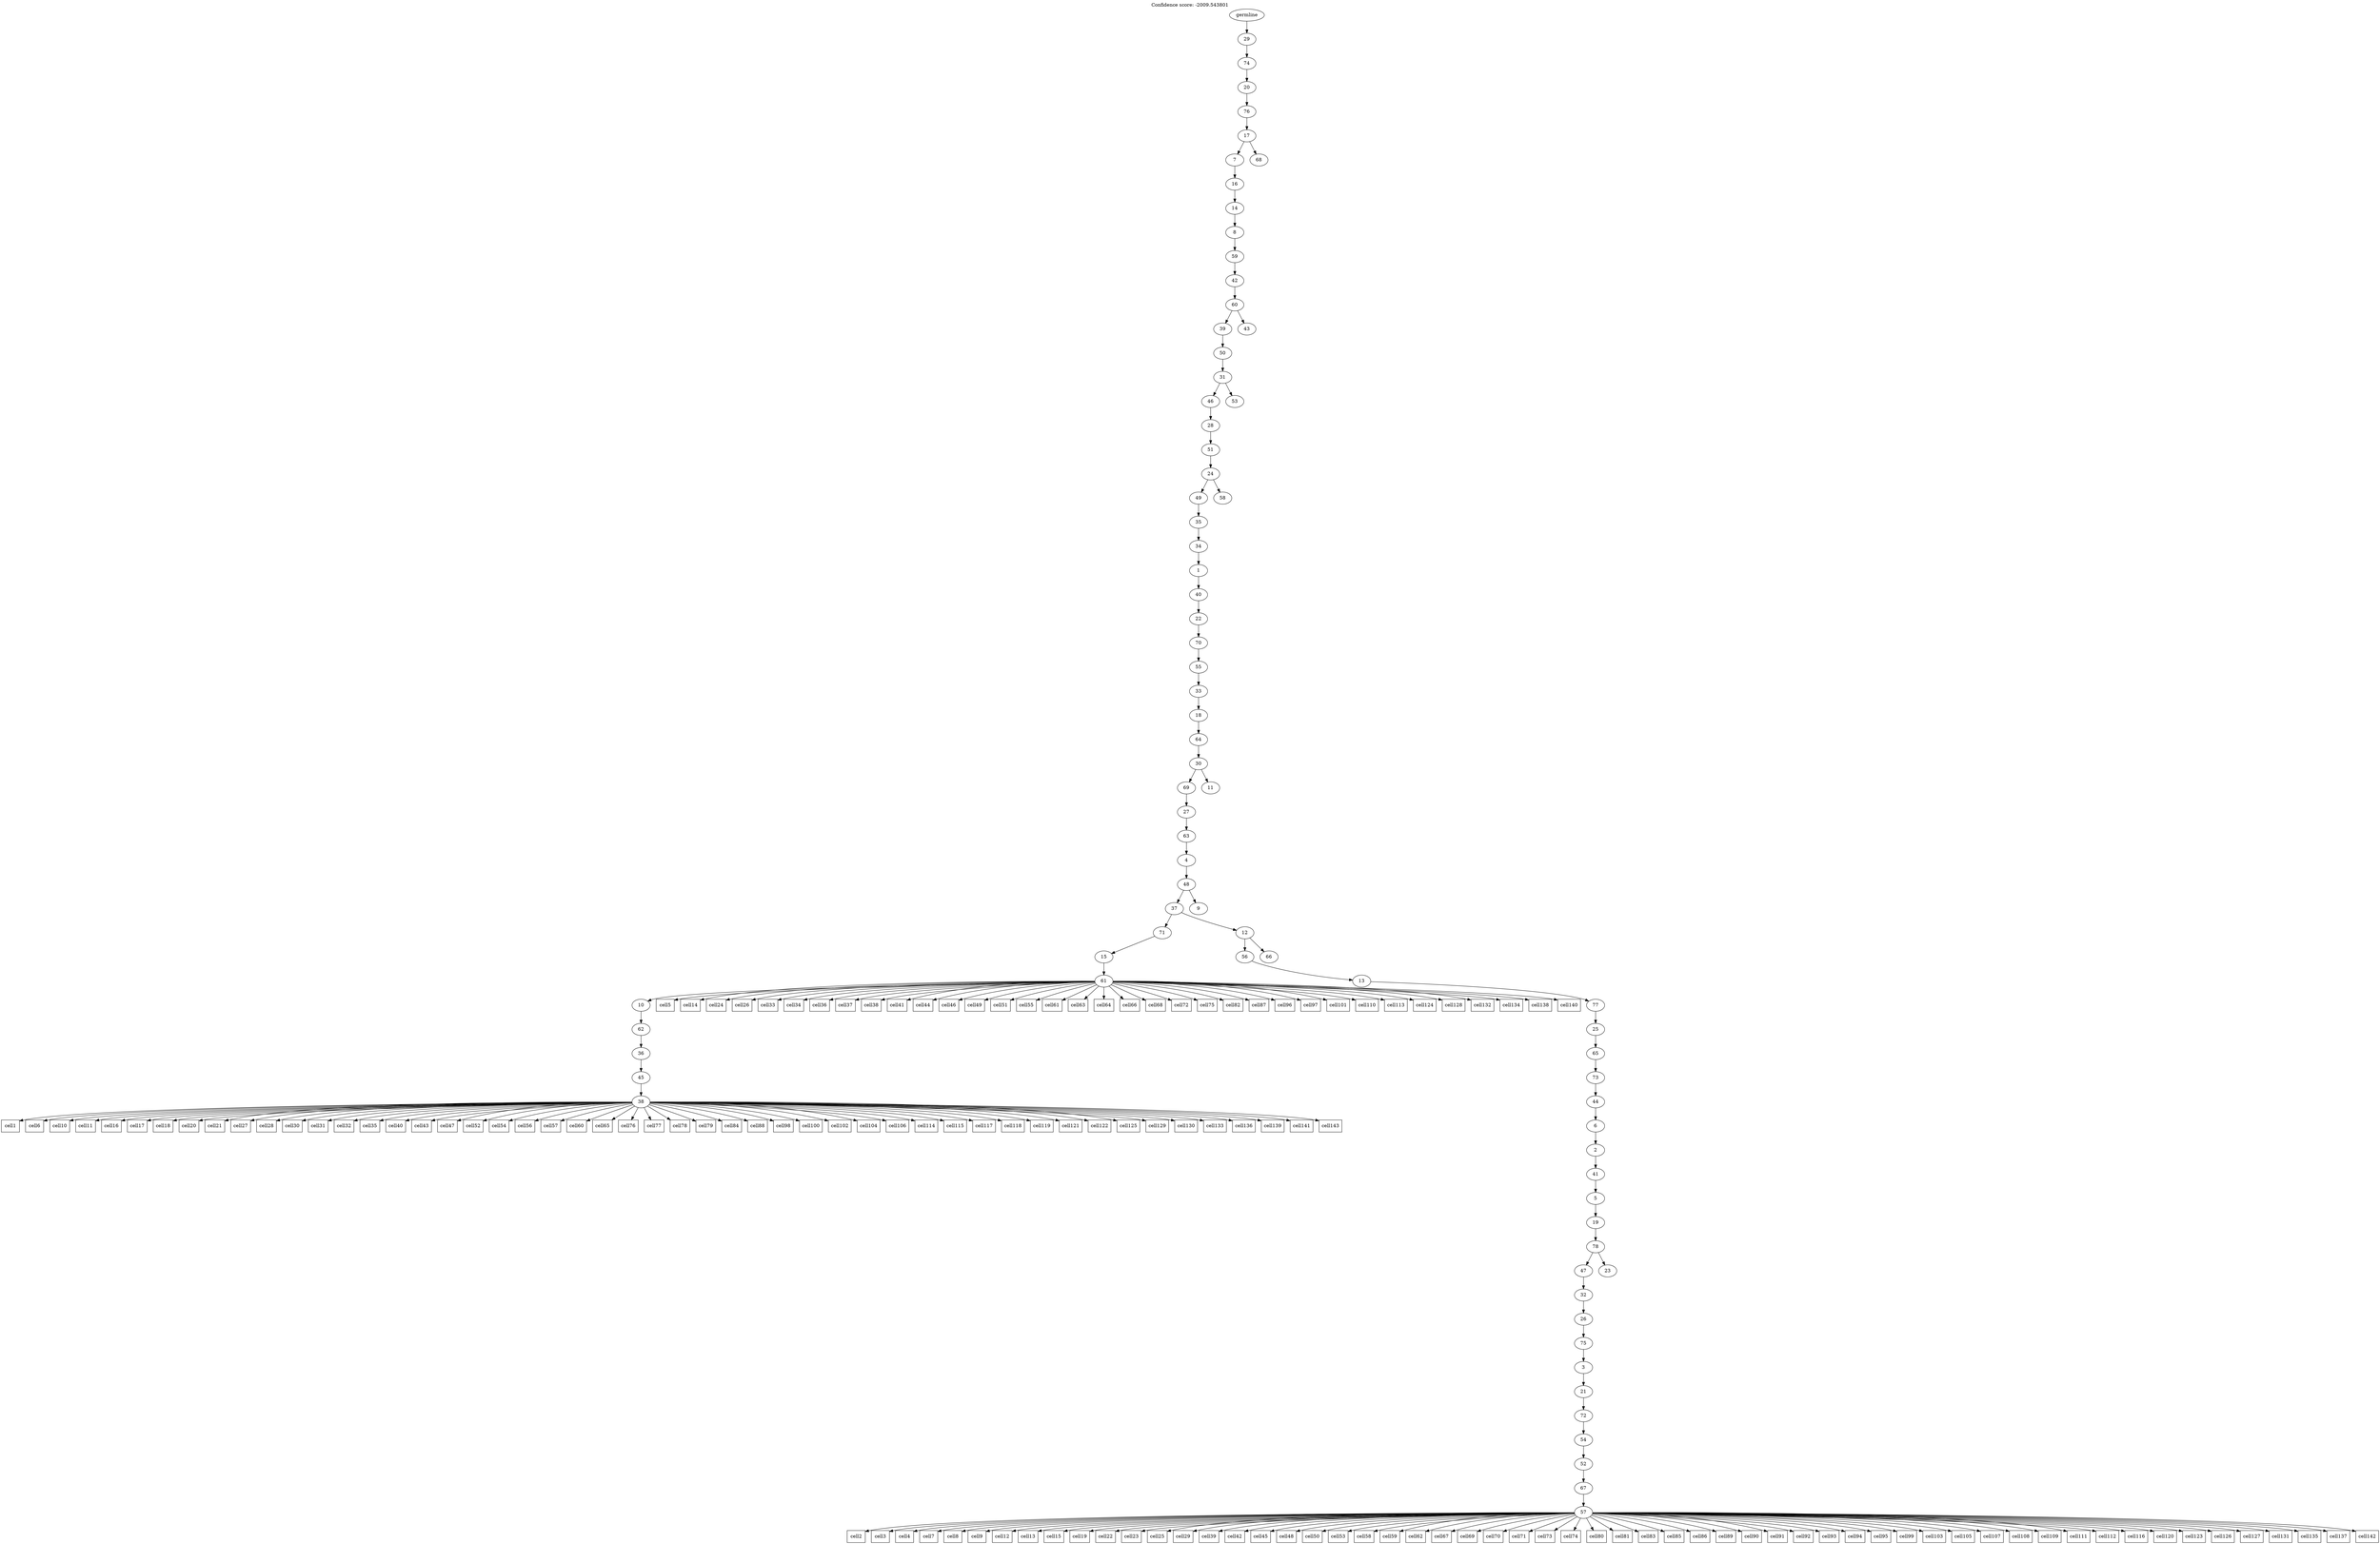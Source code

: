 digraph g {
	"71" -> "72";
	"72" [label="38"];
	"70" -> "71";
	"71" [label="45"];
	"69" -> "70";
	"70" [label="36"];
	"68" -> "69";
	"69" [label="62"];
	"67" -> "68";
	"68" [label="10"];
	"66" -> "67";
	"67" [label="61"];
	"65" -> "66";
	"66" [label="15"];
	"61" -> "62";
	"62" [label="57"];
	"60" -> "61";
	"61" [label="67"];
	"59" -> "60";
	"60" [label="52"];
	"58" -> "59";
	"59" [label="54"];
	"57" -> "58";
	"58" [label="72"];
	"56" -> "57";
	"57" [label="21"];
	"55" -> "56";
	"56" [label="3"];
	"54" -> "55";
	"55" [label="75"];
	"53" -> "54";
	"54" [label="26"];
	"52" -> "53";
	"53" [label="32"];
	"51" -> "52";
	"52" [label="47"];
	"51" -> "63";
	"63" [label="23"];
	"50" -> "51";
	"51" [label="78"];
	"49" -> "50";
	"50" [label="19"];
	"48" -> "49";
	"49" [label="5"];
	"47" -> "48";
	"48" [label="41"];
	"46" -> "47";
	"47" [label="2"];
	"45" -> "46";
	"46" [label="6"];
	"44" -> "45";
	"45" [label="44"];
	"43" -> "44";
	"44" [label="73"];
	"42" -> "43";
	"43" [label="65"];
	"41" -> "42";
	"42" [label="25"];
	"40" -> "41";
	"41" [label="77"];
	"39" -> "40";
	"40" [label="13"];
	"38" -> "39";
	"39" [label="56"];
	"38" -> "64";
	"64" [label="66"];
	"37" -> "38";
	"38" [label="12"];
	"37" -> "65";
	"65" [label="71"];
	"36" -> "37";
	"37" [label="37"];
	"36" -> "73";
	"73" [label="9"];
	"35" -> "36";
	"36" [label="48"];
	"34" -> "35";
	"35" [label="4"];
	"33" -> "34";
	"34" [label="63"];
	"32" -> "33";
	"33" [label="27"];
	"31" -> "32";
	"32" [label="69"];
	"31" -> "74";
	"74" [label="11"];
	"30" -> "31";
	"31" [label="30"];
	"29" -> "30";
	"30" [label="64"];
	"28" -> "29";
	"29" [label="18"];
	"27" -> "28";
	"28" [label="33"];
	"26" -> "27";
	"27" [label="55"];
	"25" -> "26";
	"26" [label="70"];
	"24" -> "25";
	"25" [label="22"];
	"23" -> "24";
	"24" [label="40"];
	"22" -> "23";
	"23" [label="1"];
	"21" -> "22";
	"22" [label="34"];
	"20" -> "21";
	"21" [label="35"];
	"19" -> "20";
	"20" [label="49"];
	"19" -> "75";
	"75" [label="58"];
	"18" -> "19";
	"19" [label="24"];
	"17" -> "18";
	"18" [label="51"];
	"16" -> "17";
	"17" [label="28"];
	"15" -> "16";
	"16" [label="46"];
	"15" -> "76";
	"76" [label="53"];
	"14" -> "15";
	"15" [label="31"];
	"13" -> "14";
	"14" [label="50"];
	"12" -> "13";
	"13" [label="39"];
	"12" -> "77";
	"77" [label="43"];
	"11" -> "12";
	"12" [label="60"];
	"10" -> "11";
	"11" [label="42"];
	"9" -> "10";
	"10" [label="59"];
	"8" -> "9";
	"9" [label="8"];
	"7" -> "8";
	"8" [label="14"];
	"6" -> "7";
	"7" [label="16"];
	"5" -> "6";
	"6" [label="7"];
	"5" -> "78";
	"78" [label="68"];
	"4" -> "5";
	"5" [label="17"];
	"3" -> "4";
	"4" [label="76"];
	"2" -> "3";
	"3" [label="20"];
	"1" -> "2";
	"2" [label="74"];
	"0" -> "1";
	"1" [label="29"];
	"0" [label="germline"];
	"72" -> "cell1";
	"cell1" [shape=box];
	"62" -> "cell2";
	"cell2" [shape=box];
	"62" -> "cell3";
	"cell3" [shape=box];
	"62" -> "cell4";
	"cell4" [shape=box];
	"67" -> "cell5";
	"cell5" [shape=box];
	"72" -> "cell6";
	"cell6" [shape=box];
	"62" -> "cell7";
	"cell7" [shape=box];
	"62" -> "cell8";
	"cell8" [shape=box];
	"62" -> "cell9";
	"cell9" [shape=box];
	"72" -> "cell10";
	"cell10" [shape=box];
	"72" -> "cell11";
	"cell11" [shape=box];
	"62" -> "cell12";
	"cell12" [shape=box];
	"62" -> "cell13";
	"cell13" [shape=box];
	"67" -> "cell14";
	"cell14" [shape=box];
	"62" -> "cell15";
	"cell15" [shape=box];
	"72" -> "cell16";
	"cell16" [shape=box];
	"72" -> "cell17";
	"cell17" [shape=box];
	"72" -> "cell18";
	"cell18" [shape=box];
	"62" -> "cell19";
	"cell19" [shape=box];
	"72" -> "cell20";
	"cell20" [shape=box];
	"72" -> "cell21";
	"cell21" [shape=box];
	"62" -> "cell22";
	"cell22" [shape=box];
	"62" -> "cell23";
	"cell23" [shape=box];
	"67" -> "cell24";
	"cell24" [shape=box];
	"62" -> "cell25";
	"cell25" [shape=box];
	"67" -> "cell26";
	"cell26" [shape=box];
	"72" -> "cell27";
	"cell27" [shape=box];
	"72" -> "cell28";
	"cell28" [shape=box];
	"62" -> "cell29";
	"cell29" [shape=box];
	"72" -> "cell30";
	"cell30" [shape=box];
	"72" -> "cell31";
	"cell31" [shape=box];
	"72" -> "cell32";
	"cell32" [shape=box];
	"67" -> "cell33";
	"cell33" [shape=box];
	"67" -> "cell34";
	"cell34" [shape=box];
	"72" -> "cell35";
	"cell35" [shape=box];
	"67" -> "cell36";
	"cell36" [shape=box];
	"67" -> "cell37";
	"cell37" [shape=box];
	"67" -> "cell38";
	"cell38" [shape=box];
	"62" -> "cell39";
	"cell39" [shape=box];
	"72" -> "cell40";
	"cell40" [shape=box];
	"67" -> "cell41";
	"cell41" [shape=box];
	"62" -> "cell42";
	"cell42" [shape=box];
	"72" -> "cell43";
	"cell43" [shape=box];
	"67" -> "cell44";
	"cell44" [shape=box];
	"62" -> "cell45";
	"cell45" [shape=box];
	"67" -> "cell46";
	"cell46" [shape=box];
	"72" -> "cell47";
	"cell47" [shape=box];
	"62" -> "cell48";
	"cell48" [shape=box];
	"67" -> "cell49";
	"cell49" [shape=box];
	"62" -> "cell50";
	"cell50" [shape=box];
	"67" -> "cell51";
	"cell51" [shape=box];
	"72" -> "cell52";
	"cell52" [shape=box];
	"62" -> "cell53";
	"cell53" [shape=box];
	"72" -> "cell54";
	"cell54" [shape=box];
	"67" -> "cell55";
	"cell55" [shape=box];
	"72" -> "cell56";
	"cell56" [shape=box];
	"72" -> "cell57";
	"cell57" [shape=box];
	"62" -> "cell58";
	"cell58" [shape=box];
	"62" -> "cell59";
	"cell59" [shape=box];
	"72" -> "cell60";
	"cell60" [shape=box];
	"67" -> "cell61";
	"cell61" [shape=box];
	"62" -> "cell62";
	"cell62" [shape=box];
	"67" -> "cell63";
	"cell63" [shape=box];
	"67" -> "cell64";
	"cell64" [shape=box];
	"72" -> "cell65";
	"cell65" [shape=box];
	"67" -> "cell66";
	"cell66" [shape=box];
	"62" -> "cell67";
	"cell67" [shape=box];
	"67" -> "cell68";
	"cell68" [shape=box];
	"62" -> "cell69";
	"cell69" [shape=box];
	"62" -> "cell70";
	"cell70" [shape=box];
	"62" -> "cell71";
	"cell71" [shape=box];
	"67" -> "cell72";
	"cell72" [shape=box];
	"62" -> "cell73";
	"cell73" [shape=box];
	"62" -> "cell74";
	"cell74" [shape=box];
	"67" -> "cell75";
	"cell75" [shape=box];
	"72" -> "cell76";
	"cell76" [shape=box];
	"72" -> "cell77";
	"cell77" [shape=box];
	"72" -> "cell78";
	"cell78" [shape=box];
	"72" -> "cell79";
	"cell79" [shape=box];
	"62" -> "cell80";
	"cell80" [shape=box];
	"62" -> "cell81";
	"cell81" [shape=box];
	"67" -> "cell82";
	"cell82" [shape=box];
	"62" -> "cell83";
	"cell83" [shape=box];
	"72" -> "cell84";
	"cell84" [shape=box];
	"62" -> "cell85";
	"cell85" [shape=box];
	"62" -> "cell86";
	"cell86" [shape=box];
	"67" -> "cell87";
	"cell87" [shape=box];
	"72" -> "cell88";
	"cell88" [shape=box];
	"62" -> "cell89";
	"cell89" [shape=box];
	"62" -> "cell90";
	"cell90" [shape=box];
	"62" -> "cell91";
	"cell91" [shape=box];
	"62" -> "cell92";
	"cell92" [shape=box];
	"62" -> "cell93";
	"cell93" [shape=box];
	"62" -> "cell94";
	"cell94" [shape=box];
	"62" -> "cell95";
	"cell95" [shape=box];
	"67" -> "cell96";
	"cell96" [shape=box];
	"67" -> "cell97";
	"cell97" [shape=box];
	"72" -> "cell98";
	"cell98" [shape=box];
	"62" -> "cell99";
	"cell99" [shape=box];
	"72" -> "cell100";
	"cell100" [shape=box];
	"67" -> "cell101";
	"cell101" [shape=box];
	"72" -> "cell102";
	"cell102" [shape=box];
	"62" -> "cell103";
	"cell103" [shape=box];
	"72" -> "cell104";
	"cell104" [shape=box];
	"62" -> "cell105";
	"cell105" [shape=box];
	"72" -> "cell106";
	"cell106" [shape=box];
	"62" -> "cell107";
	"cell107" [shape=box];
	"62" -> "cell108";
	"cell108" [shape=box];
	"62" -> "cell109";
	"cell109" [shape=box];
	"67" -> "cell110";
	"cell110" [shape=box];
	"62" -> "cell111";
	"cell111" [shape=box];
	"62" -> "cell112";
	"cell112" [shape=box];
	"67" -> "cell113";
	"cell113" [shape=box];
	"72" -> "cell114";
	"cell114" [shape=box];
	"72" -> "cell115";
	"cell115" [shape=box];
	"62" -> "cell116";
	"cell116" [shape=box];
	"72" -> "cell117";
	"cell117" [shape=box];
	"72" -> "cell118";
	"cell118" [shape=box];
	"72" -> "cell119";
	"cell119" [shape=box];
	"62" -> "cell120";
	"cell120" [shape=box];
	"72" -> "cell121";
	"cell121" [shape=box];
	"72" -> "cell122";
	"cell122" [shape=box];
	"62" -> "cell123";
	"cell123" [shape=box];
	"67" -> "cell124";
	"cell124" [shape=box];
	"72" -> "cell125";
	"cell125" [shape=box];
	"62" -> "cell126";
	"cell126" [shape=box];
	"62" -> "cell127";
	"cell127" [shape=box];
	"67" -> "cell128";
	"cell128" [shape=box];
	"72" -> "cell129";
	"cell129" [shape=box];
	"72" -> "cell130";
	"cell130" [shape=box];
	"62" -> "cell131";
	"cell131" [shape=box];
	"67" -> "cell132";
	"cell132" [shape=box];
	"72" -> "cell133";
	"cell133" [shape=box];
	"67" -> "cell134";
	"cell134" [shape=box];
	"62" -> "cell135";
	"cell135" [shape=box];
	"72" -> "cell136";
	"cell136" [shape=box];
	"62" -> "cell137";
	"cell137" [shape=box];
	"67" -> "cell138";
	"cell138" [shape=box];
	"72" -> "cell139";
	"cell139" [shape=box];
	"67" -> "cell140";
	"cell140" [shape=box];
	"72" -> "cell141";
	"cell141" [shape=box];
	"62" -> "cell142";
	"cell142" [shape=box];
	"72" -> "cell143";
	"cell143" [shape=box];
	labelloc="t";
	label="Confidence score: -2009.543801";
}
